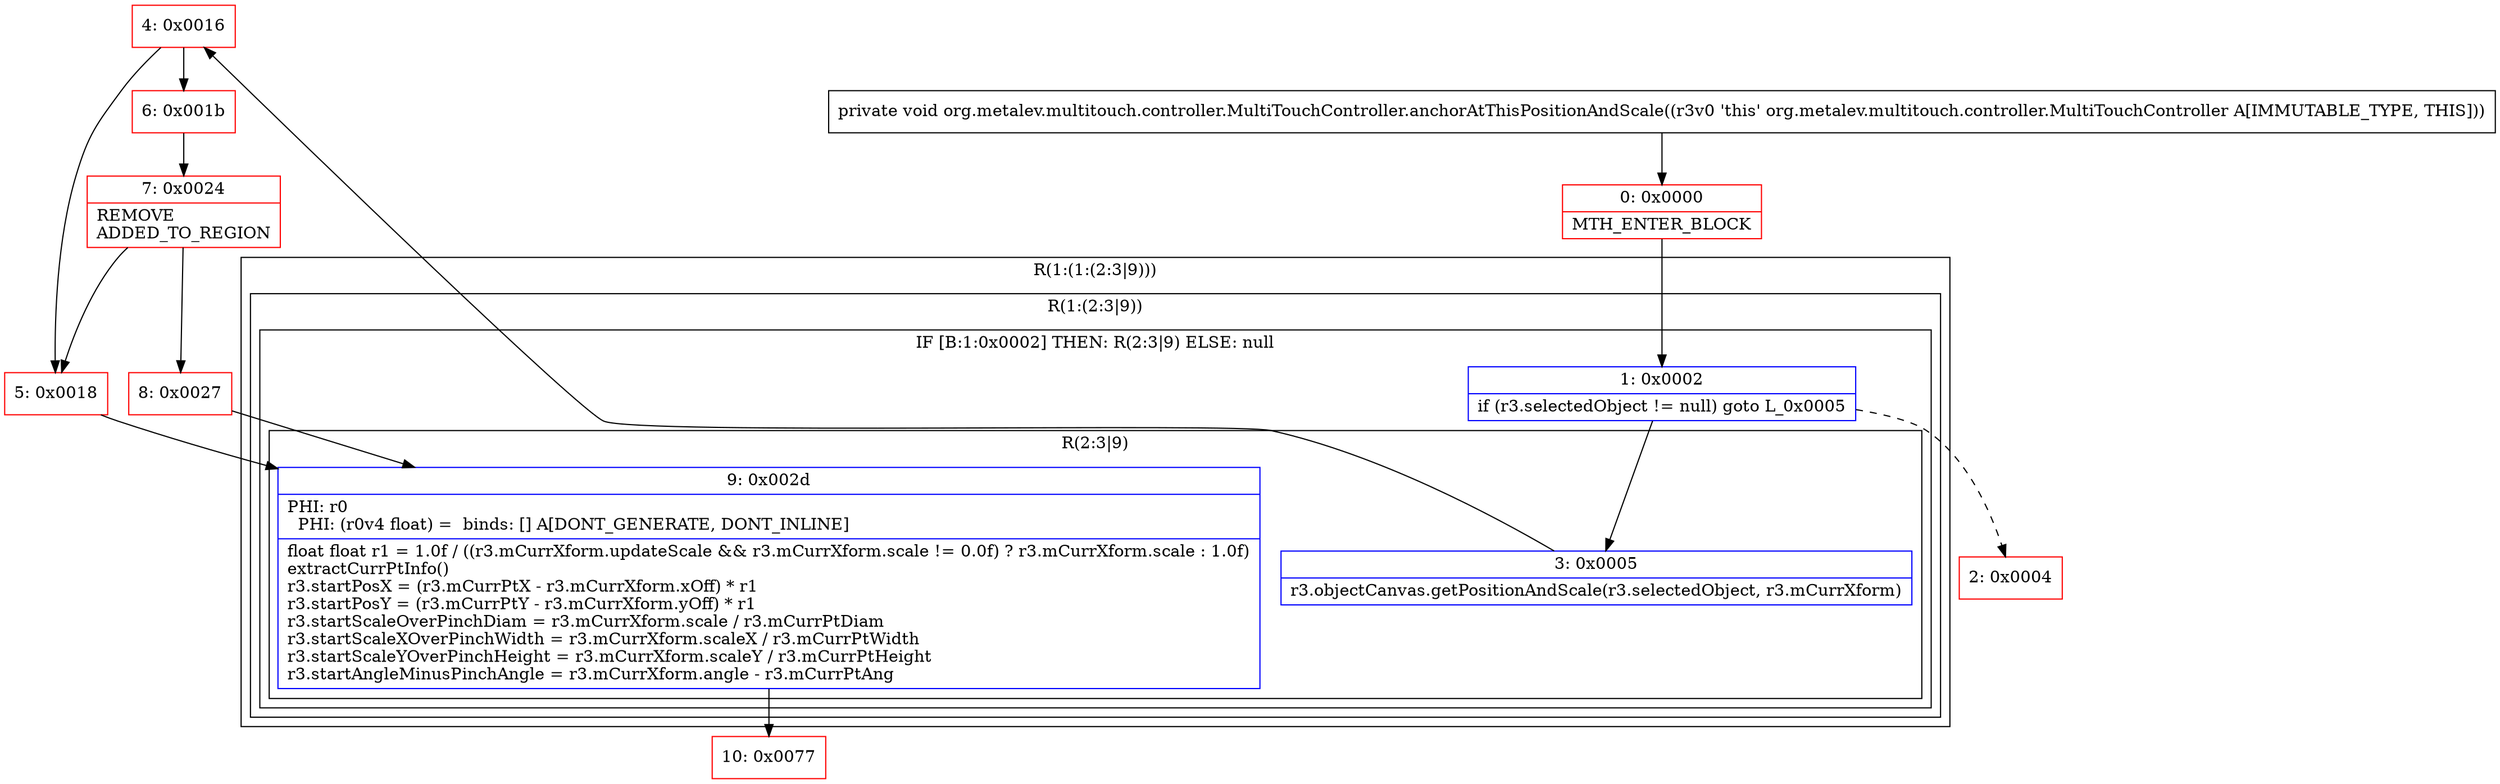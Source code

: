 digraph "CFG fororg.metalev.multitouch.controller.MultiTouchController.anchorAtThisPositionAndScale()V" {
subgraph cluster_Region_425467067 {
label = "R(1:(1:(2:3|9)))";
node [shape=record,color=blue];
subgraph cluster_Region_842773440 {
label = "R(1:(2:3|9))";
node [shape=record,color=blue];
subgraph cluster_IfRegion_1367757225 {
label = "IF [B:1:0x0002] THEN: R(2:3|9) ELSE: null";
node [shape=record,color=blue];
Node_1 [shape=record,label="{1\:\ 0x0002|if (r3.selectedObject != null) goto L_0x0005\l}"];
subgraph cluster_Region_225851984 {
label = "R(2:3|9)";
node [shape=record,color=blue];
Node_3 [shape=record,label="{3\:\ 0x0005|r3.objectCanvas.getPositionAndScale(r3.selectedObject, r3.mCurrXform)\l}"];
Node_9 [shape=record,label="{9\:\ 0x002d|PHI: r0 \l  PHI: (r0v4 float) =  binds: [] A[DONT_GENERATE, DONT_INLINE]\l|float float r1 = 1.0f \/ ((r3.mCurrXform.updateScale && r3.mCurrXform.scale != 0.0f) ? r3.mCurrXform.scale : 1.0f)\lextractCurrPtInfo()\lr3.startPosX = (r3.mCurrPtX \- r3.mCurrXform.xOff) * r1\lr3.startPosY = (r3.mCurrPtY \- r3.mCurrXform.yOff) * r1\lr3.startScaleOverPinchDiam = r3.mCurrXform.scale \/ r3.mCurrPtDiam\lr3.startScaleXOverPinchWidth = r3.mCurrXform.scaleX \/ r3.mCurrPtWidth\lr3.startScaleYOverPinchHeight = r3.mCurrXform.scaleY \/ r3.mCurrPtHeight\lr3.startAngleMinusPinchAngle = r3.mCurrXform.angle \- r3.mCurrPtAng\l}"];
}
}
}
}
Node_0 [shape=record,color=red,label="{0\:\ 0x0000|MTH_ENTER_BLOCK\l}"];
Node_2 [shape=record,color=red,label="{2\:\ 0x0004}"];
Node_4 [shape=record,color=red,label="{4\:\ 0x0016}"];
Node_5 [shape=record,color=red,label="{5\:\ 0x0018}"];
Node_6 [shape=record,color=red,label="{6\:\ 0x001b}"];
Node_7 [shape=record,color=red,label="{7\:\ 0x0024|REMOVE\lADDED_TO_REGION\l}"];
Node_8 [shape=record,color=red,label="{8\:\ 0x0027}"];
Node_10 [shape=record,color=red,label="{10\:\ 0x0077}"];
MethodNode[shape=record,label="{private void org.metalev.multitouch.controller.MultiTouchController.anchorAtThisPositionAndScale((r3v0 'this' org.metalev.multitouch.controller.MultiTouchController A[IMMUTABLE_TYPE, THIS])) }"];
MethodNode -> Node_0;
Node_1 -> Node_2[style=dashed];
Node_1 -> Node_3;
Node_3 -> Node_4;
Node_9 -> Node_10;
Node_0 -> Node_1;
Node_4 -> Node_5;
Node_4 -> Node_6;
Node_5 -> Node_9;
Node_6 -> Node_7;
Node_7 -> Node_8;
Node_7 -> Node_5;
Node_8 -> Node_9;
}

